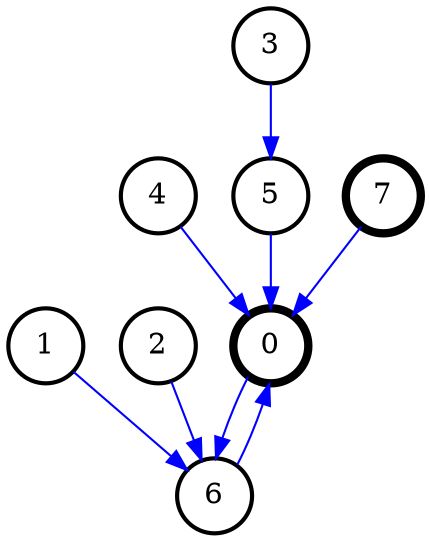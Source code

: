 digraph G {
margin = 0;
forcelabels = true;
node [ shape = circle, penwidth = 2 ];

0 [ pos = "0,1!", penwidth = 4 ];
1 [ pos = "2,2!" ];
2 [ pos = "4,1!" ];
3 [ pos = "4,3!" ];
4 [ pos = "6,4!" ];
5 [ pos = "9,1!" ];
6 [ pos = "9,4!" ];
7 [ pos = "9,3!", penwidth = 4 ];

0 -> 6 [ color = blue ];
1 -> 6 [ color = blue ];
2 -> 6 [ color = blue ];
3 -> 5 [ color = blue ];
4 -> 0 [ color = blue ];
5 -> 0 [ color = blue ];
7 -> 0 [ color = blue ];
6 -> 0 [ color = blue ];
}
